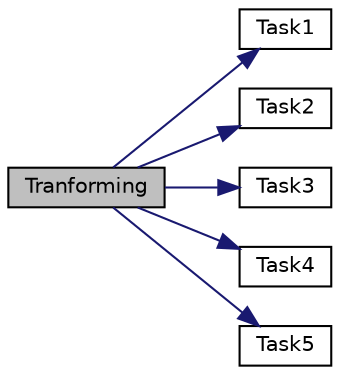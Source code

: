 digraph "Tranforming"
{
  edge [fontname="Helvetica",fontsize="10",labelfontname="Helvetica",labelfontsize="10"];
  node [fontname="Helvetica",fontsize="10",shape=record];
  rankdir="LR";
  Node1 [label="Tranforming",height=0.2,width=0.4,color="black", fillcolor="grey75", style="filled", fontcolor="black"];
  Node1 -> Node2 [color="midnightblue",fontsize="10",style="solid",fontname="Helvetica"];
  Node2 [label="Task1",height=0.2,width=0.4,color="black", fillcolor="white", style="filled",URL="$test_lab07_8cpp.html#a129a02c0a1d223a51b8ad0fb3ee61646"];
  Node1 -> Node3 [color="midnightblue",fontsize="10",style="solid",fontname="Helvetica"];
  Node3 [label="Task2",height=0.2,width=0.4,color="black", fillcolor="white", style="filled",URL="$test_lab07_8cpp.html#ab1dfd4aa1b96dce67242b4a131405f04"];
  Node1 -> Node4 [color="midnightblue",fontsize="10",style="solid",fontname="Helvetica"];
  Node4 [label="Task3",height=0.2,width=0.4,color="black", fillcolor="white", style="filled",URL="$test_lab07_8cpp.html#a06782357bbb32b2df9a35955ccb7fa90"];
  Node1 -> Node5 [color="midnightblue",fontsize="10",style="solid",fontname="Helvetica"];
  Node5 [label="Task4",height=0.2,width=0.4,color="black", fillcolor="white", style="filled",URL="$test_lab07_8cpp.html#abec962bae973f911751aec747a87d3e0"];
  Node1 -> Node6 [color="midnightblue",fontsize="10",style="solid",fontname="Helvetica"];
  Node6 [label="Task5",height=0.2,width=0.4,color="black", fillcolor="white", style="filled",URL="$test_lab07_8cpp.html#abc2b2a95523387918bebfc09f7a24fc9"];
}
